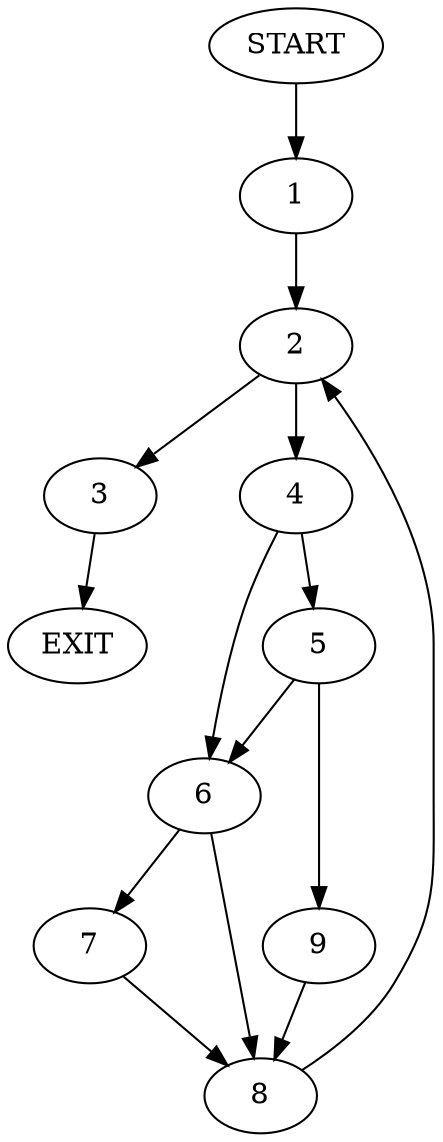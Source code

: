 digraph {
0 [label="START"]
10 [label="EXIT"]
0 -> 1
1 -> 2
2 -> 3
2 -> 4
4 -> 5
4 -> 6
3 -> 10
6 -> 7
6 -> 8
5 -> 9
5 -> 6
9 -> 8
8 -> 2
7 -> 8
}
